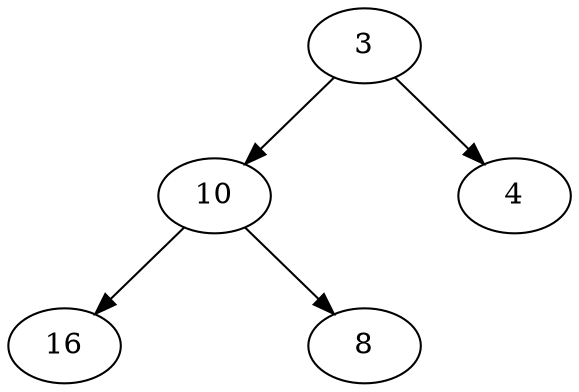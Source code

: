 digraph G {
  3 -> 10;
  {edge [style=invis] 3 -> {a [style=invis]};}
  3 -> 4;
  10 -> 16;
  {edge [style=invis] 10 -> {b [style=invis]};}
  10 -> 8;
}
